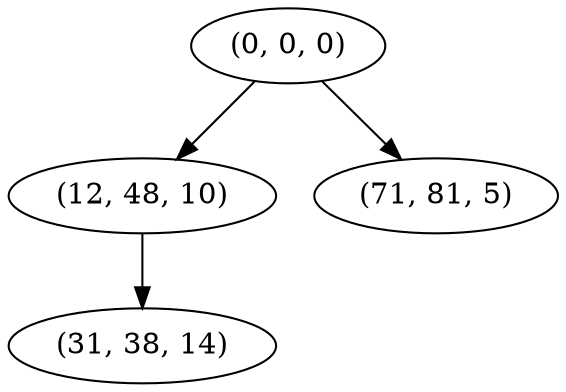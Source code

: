 digraph tree {
    "(0, 0, 0)";
    "(12, 48, 10)";
    "(31, 38, 14)";
    "(71, 81, 5)";
    "(0, 0, 0)" -> "(12, 48, 10)";
    "(0, 0, 0)" -> "(71, 81, 5)";
    "(12, 48, 10)" -> "(31, 38, 14)";
}
